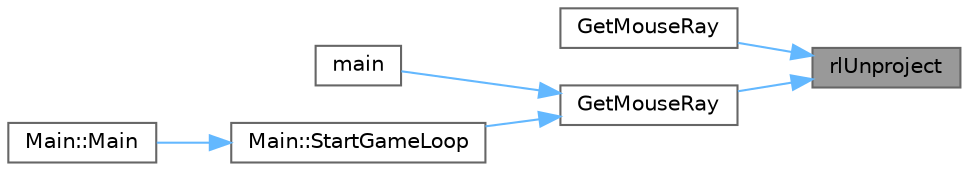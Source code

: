 digraph "rlUnproject"
{
 // LATEX_PDF_SIZE
  bgcolor="transparent";
  edge [fontname=Helvetica,fontsize=10,labelfontname=Helvetica,labelfontsize=10];
  node [fontname=Helvetica,fontsize=10,shape=box,height=0.2,width=0.4];
  rankdir="RL";
  Node1 [id="Node000001",label="rlUnproject",height=0.2,width=0.4,color="gray40", fillcolor="grey60", style="filled", fontcolor="black",tooltip=" "];
  Node1 -> Node2 [id="edge6_Node000001_Node000002",dir="back",color="steelblue1",style="solid",tooltip=" "];
  Node2 [id="Node000002",label="GetMouseRay",height=0.2,width=0.4,color="grey40", fillcolor="white", style="filled",URL="$_classes_2lib_2_raylib_erosion_standalone-main_2raylib_2src_2core_8c.html#adebca695e64d03e8b0df5f89148f438b",tooltip=" "];
  Node1 -> Node3 [id="edge7_Node000001_Node000003",dir="back",color="steelblue1",style="solid",tooltip=" "];
  Node3 [id="Node000003",label="GetMouseRay",height=0.2,width=0.4,color="grey40", fillcolor="white", style="filled",URL="$_old_2_classes_2lib_2rcore_8c.html#adebca695e64d03e8b0df5f89148f438b",tooltip=" "];
  Node3 -> Node4 [id="edge8_Node000003_Node000004",dir="back",color="steelblue1",style="solid",tooltip=" "];
  Node4 [id="Node000004",label="main",height=0.2,width=0.4,color="grey40", fillcolor="white", style="filled",URL="$main_8cpp.html#a840291bc02cba5474a4cb46a9b9566fe",tooltip=" "];
  Node3 -> Node5 [id="edge9_Node000003_Node000005",dir="back",color="steelblue1",style="solid",tooltip=" "];
  Node5 [id="Node000005",label="Main::StartGameLoop",height=0.2,width=0.4,color="grey40", fillcolor="white", style="filled",URL="$class_main.html#ae41f68a79f75d932839c81505b01b365",tooltip=" "];
  Node5 -> Node6 [id="edge10_Node000005_Node000006",dir="back",color="steelblue1",style="solid",tooltip=" "];
  Node6 [id="Node000006",label="Main::Main",height=0.2,width=0.4,color="grey40", fillcolor="white", style="filled",URL="$class_main.html#a50d4361a1b613205467a441b5c40c199",tooltip=" "];
}
